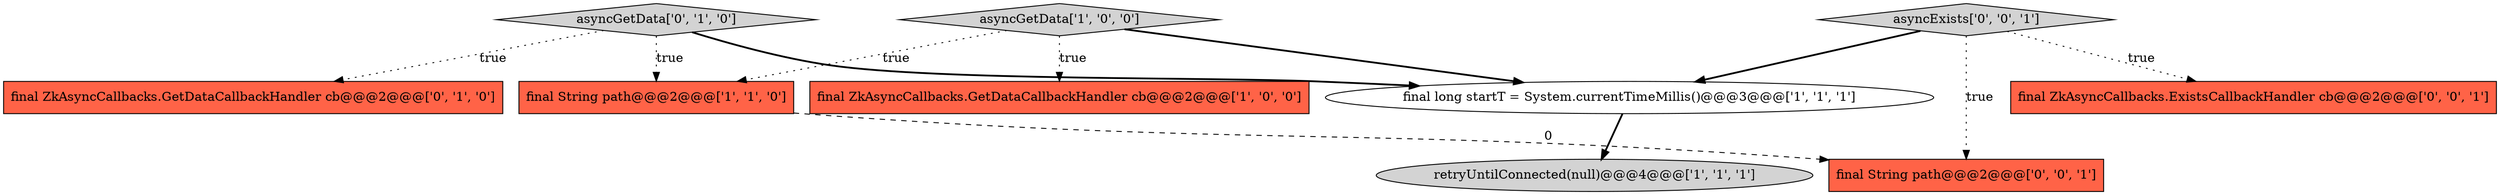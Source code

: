 digraph {
9 [style = filled, label = "final String path@@@2@@@['0', '0', '1']", fillcolor = tomato, shape = box image = "AAA0AAABBB3BBB"];
3 [style = filled, label = "final String path@@@2@@@['1', '1', '0']", fillcolor = tomato, shape = box image = "AAA0AAABBB1BBB"];
4 [style = filled, label = "retryUntilConnected(null)@@@4@@@['1', '1', '1']", fillcolor = lightgray, shape = ellipse image = "AAA0AAABBB1BBB"];
6 [style = filled, label = "asyncGetData['0', '1', '0']", fillcolor = lightgray, shape = diamond image = "AAA0AAABBB2BBB"];
1 [style = filled, label = "asyncGetData['1', '0', '0']", fillcolor = lightgray, shape = diamond image = "AAA0AAABBB1BBB"];
7 [style = filled, label = "asyncExists['0', '0', '1']", fillcolor = lightgray, shape = diamond image = "AAA0AAABBB3BBB"];
2 [style = filled, label = "final ZkAsyncCallbacks.GetDataCallbackHandler cb@@@2@@@['1', '0', '0']", fillcolor = tomato, shape = box image = "AAA0AAABBB1BBB"];
5 [style = filled, label = "final ZkAsyncCallbacks.GetDataCallbackHandler cb@@@2@@@['0', '1', '0']", fillcolor = tomato, shape = box image = "AAA0AAABBB2BBB"];
0 [style = filled, label = "final long startT = System.currentTimeMillis()@@@3@@@['1', '1', '1']", fillcolor = white, shape = ellipse image = "AAA0AAABBB1BBB"];
8 [style = filled, label = "final ZkAsyncCallbacks.ExistsCallbackHandler cb@@@2@@@['0', '0', '1']", fillcolor = tomato, shape = box image = "AAA0AAABBB3BBB"];
7->0 [style = bold, label=""];
6->0 [style = bold, label=""];
1->0 [style = bold, label=""];
7->9 [style = dotted, label="true"];
1->2 [style = dotted, label="true"];
6->3 [style = dotted, label="true"];
7->8 [style = dotted, label="true"];
3->9 [style = dashed, label="0"];
0->4 [style = bold, label=""];
6->5 [style = dotted, label="true"];
1->3 [style = dotted, label="true"];
}
